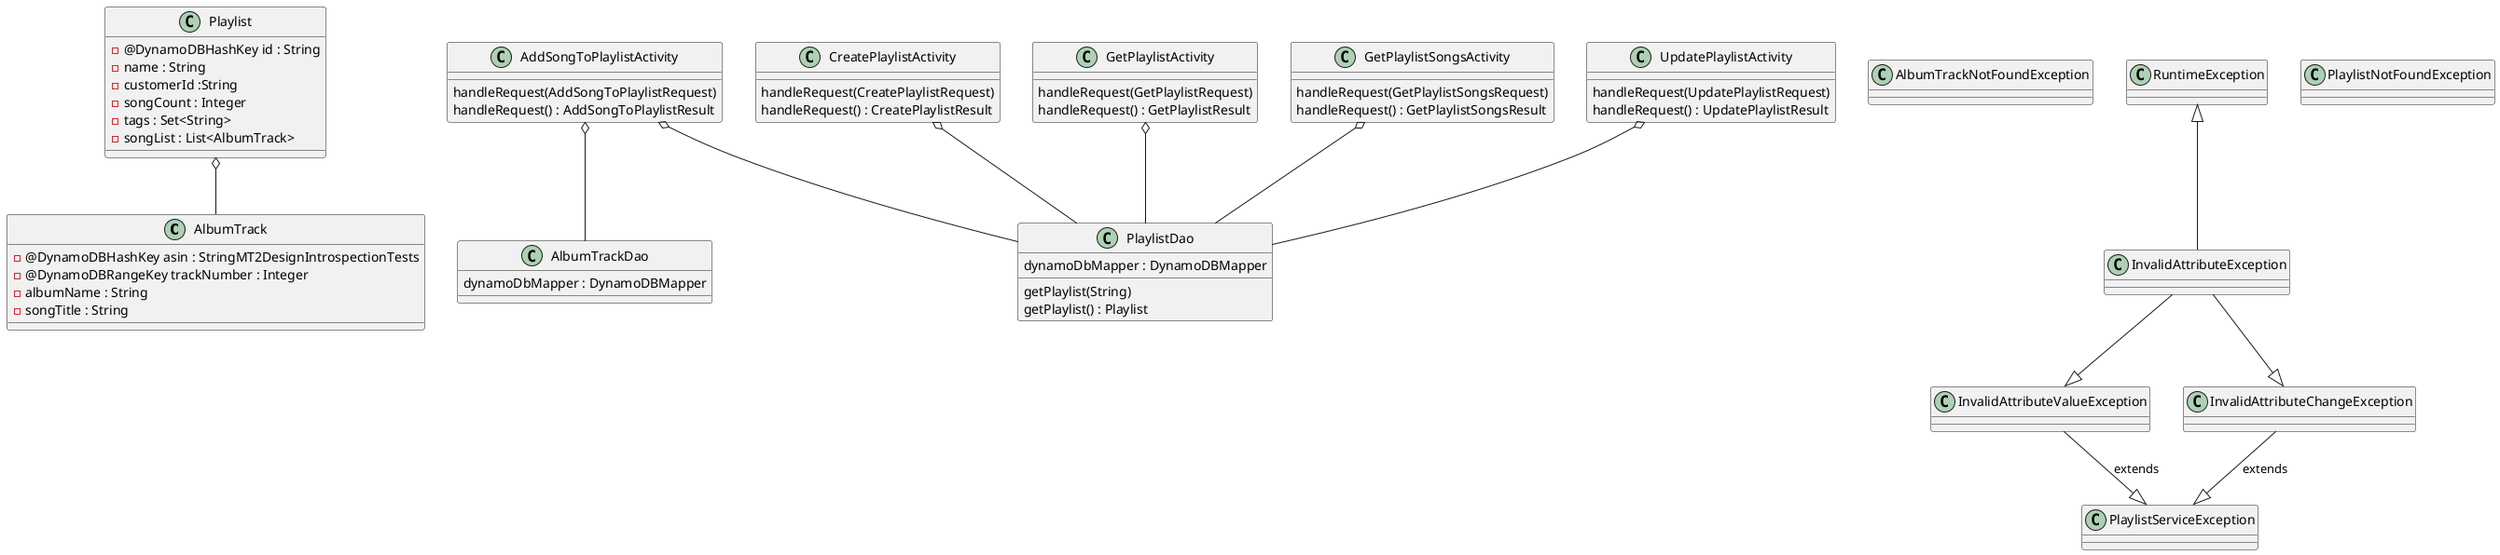 @startuml


class AlbumTrack

class AlbumTrackDao
class PlaylistDao
class AlbumTrackNotFoundException
class InvalidAttributeValueException
class PlaylistNotFoundException
class InvalidAttributeChangeException
class InvalidAttributeException


class AlbumTrack {
    -@DynamoDBHashKey asin : StringMT2DesignIntrospectionTests
    -@DynamoDBRangeKey trackNumber : Integer
    -albumName : String
    -songTitle : String
}

class Playlist  {
-@DynamoDBHashKey id : String
- name : String
-customerId :String
-  songCount : Integer
- tags : Set<String>
- songList : List<AlbumTrack>
}

class AlbumTrackDao {
dynamoDbMapper : DynamoDBMapper
}

class PlaylistDao {
dynamoDbMapper : DynamoDBMapper
}


class AddSongToPlaylistActivity {
handleRequest(AddSongToPlaylistRequest)
handleRequest() : AddSongToPlaylistResult

}

class CreatePlaylistActivity {
handleRequest(CreatePlaylistRequest)
handleRequest() : CreatePlaylistResult
}

class GetPlaylistActivity {
handleRequest(GetPlaylistRequest)
handleRequest() : GetPlaylistResult
}

class GetPlaylistSongsActivity {
handleRequest(GetPlaylistSongsRequest)
handleRequest() : GetPlaylistSongsResult
}

class UpdatePlaylistActivity {
handleRequest(UpdatePlaylistRequest)
handleRequest() : UpdatePlaylistResult
}

class PlaylistDao {
getPlaylist(String)
getPlaylist() : Playlist
}

class PlaylistServiceException {
}

class InvalidAttributeValueException {
}

class InvalidAttributeChangeException {
}

 AddSongToPlaylistActivity o-- AlbumTrackDao
 AddSongToPlaylistActivity o-- PlaylistDao
 CreatePlaylistActivity o-- PlaylistDao
 GetPlaylistActivity o-- PlaylistDao
 GetPlaylistSongsActivity o-- PlaylistDao
 UpdatePlaylistActivity o-- PlaylistDao
 Playlist o-- AlbumTrack

 InvalidAttributeException --|> InvalidAttributeValueException
 InvalidAttributeException --|> InvalidAttributeChangeException
 RuntimeException <|-- InvalidAttributeException
 InvalidAttributeValueException --|> PlaylistServiceException : extends
 InvalidAttributeChangeException --|> PlaylistServiceException : extends

@enduml
